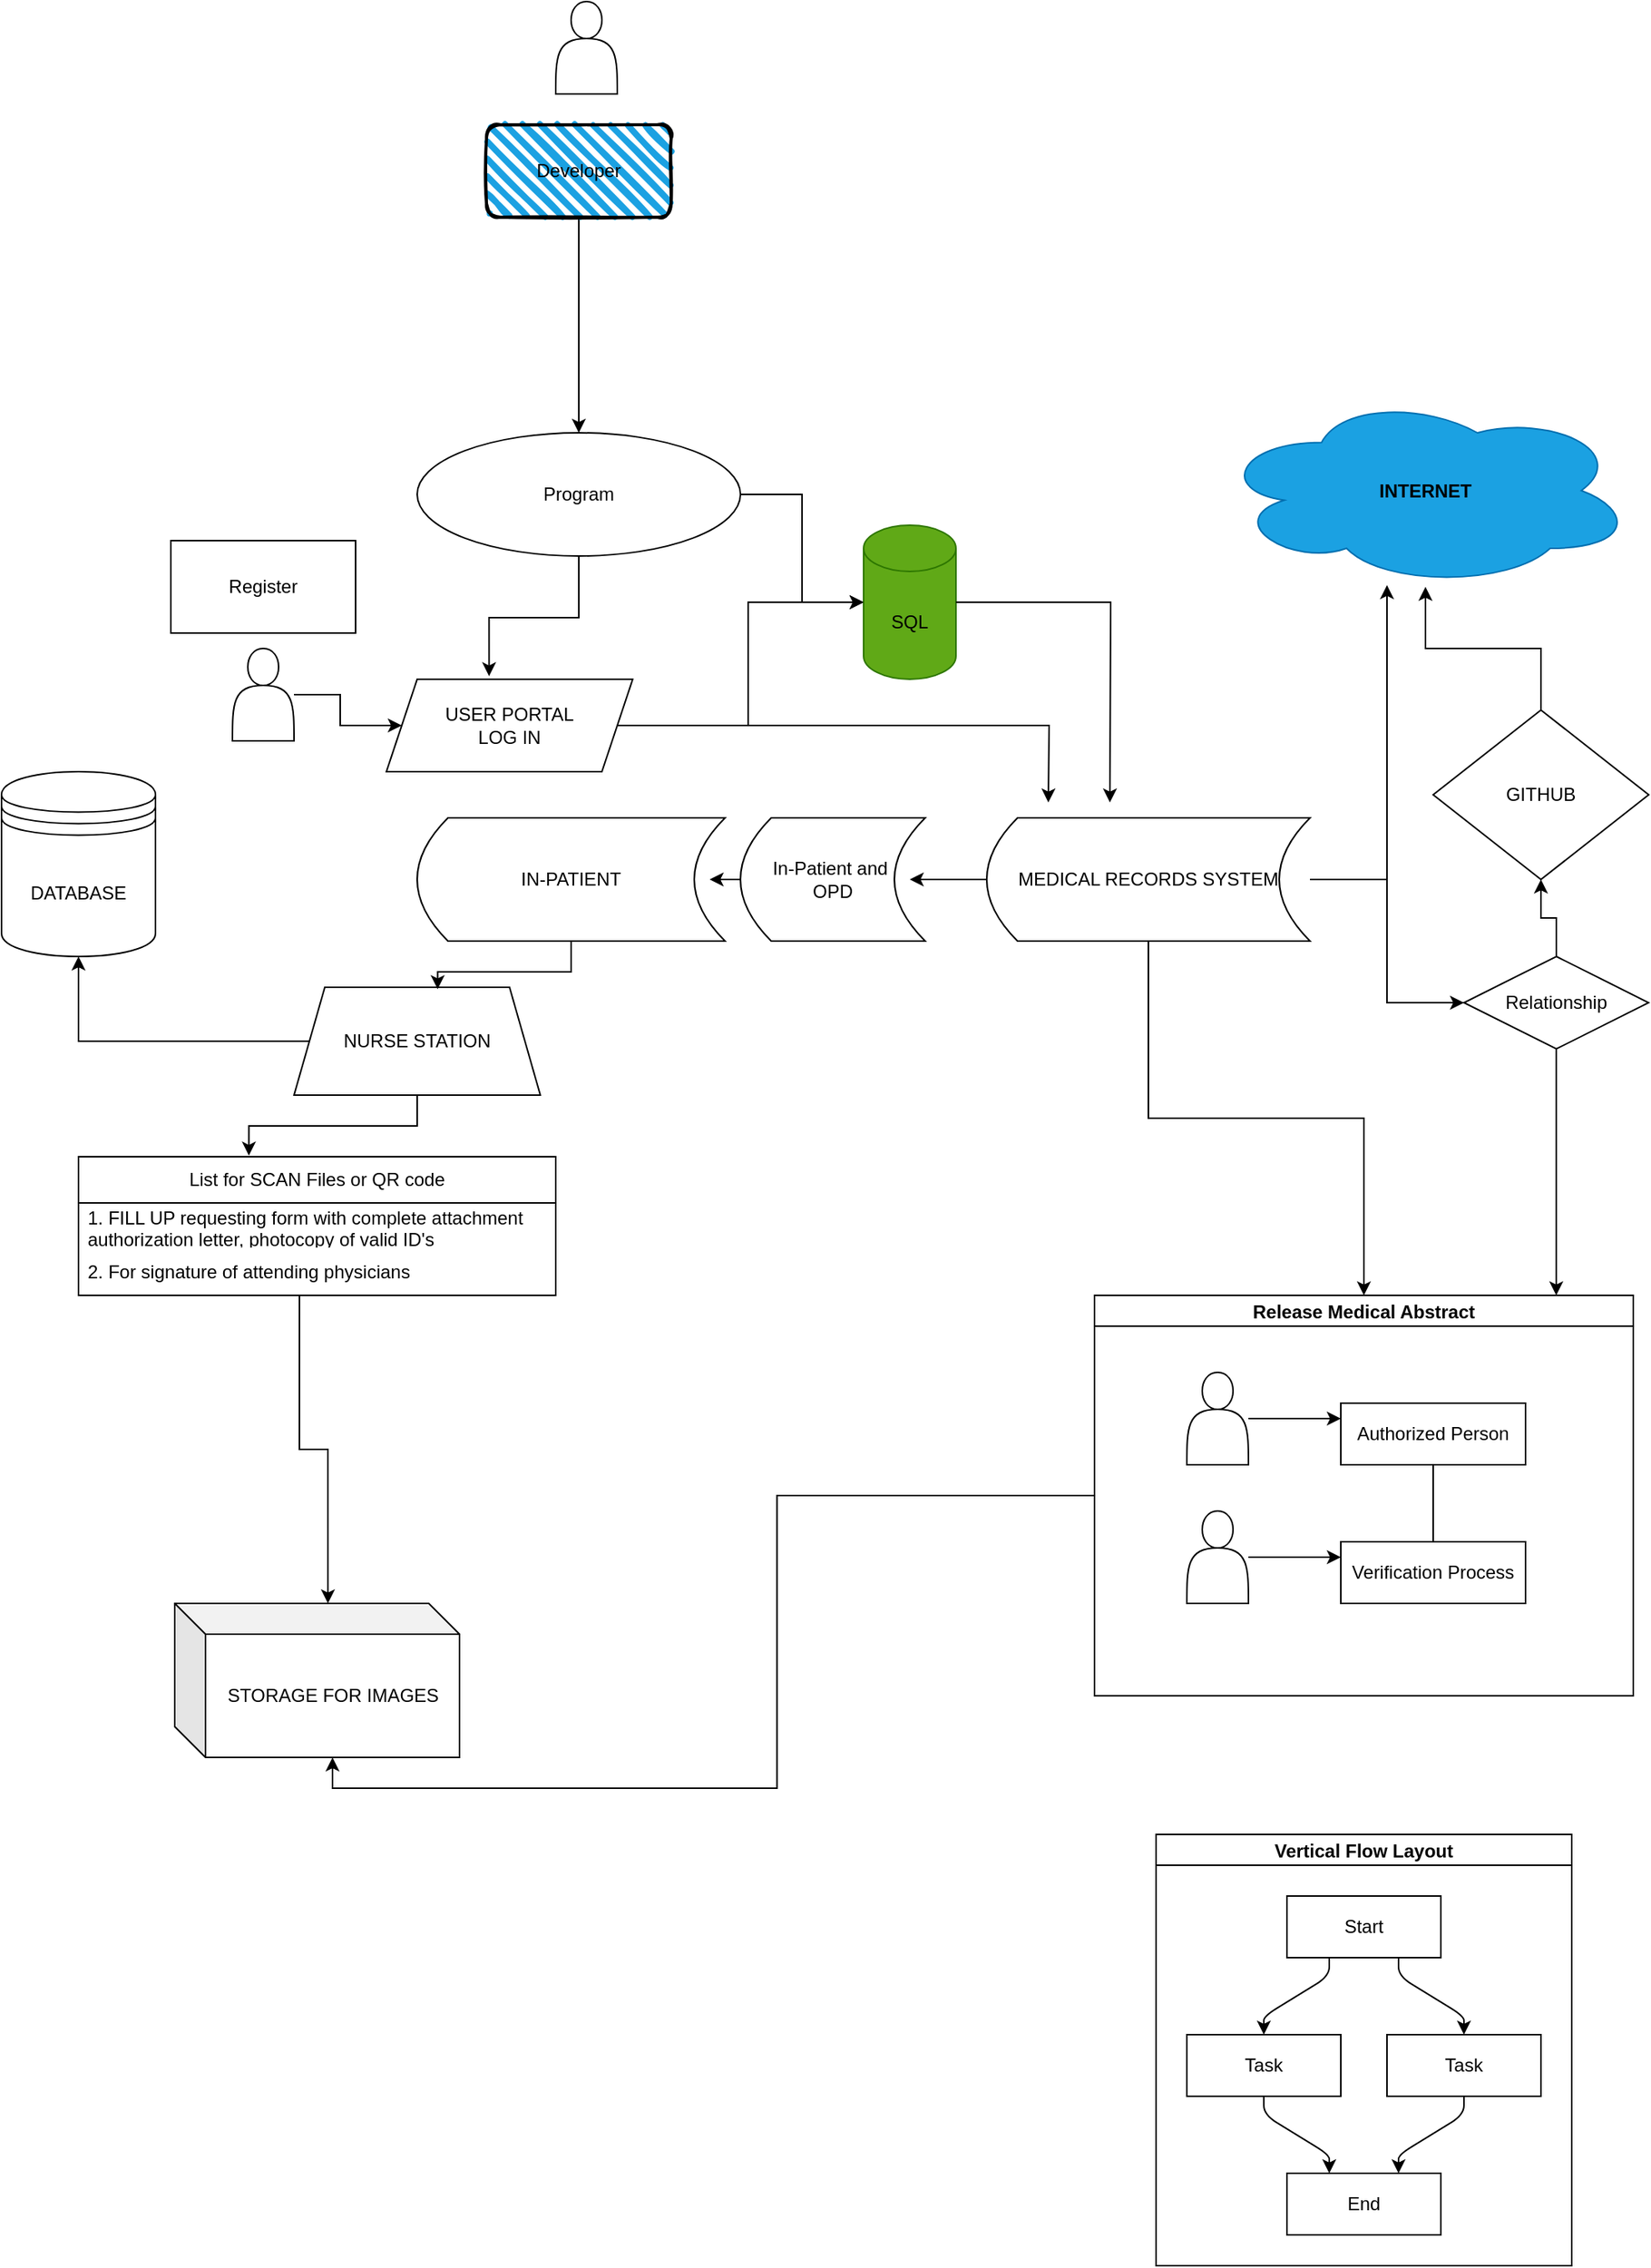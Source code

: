 <mxfile version="28.0.7">
  <diagram name="Page-1" id="QDbd5cY-bWXGp2kaQl07">
    <mxGraphModel dx="2501" dy="1863" grid="1" gridSize="10" guides="1" tooltips="1" connect="1" arrows="1" fold="1" page="1" pageScale="1" pageWidth="850" pageHeight="1100" math="0" shadow="0">
      <root>
        <mxCell id="0" />
        <mxCell id="1" parent="0" />
        <mxCell id="T_EyYF5P1BX6eirX32t8-1" value="Program" style="ellipse;whiteSpace=wrap;html=1;" parent="1" vertex="1">
          <mxGeometry x="-10" y="60" width="210" height="80" as="geometry" />
        </mxCell>
        <mxCell id="T_EyYF5P1BX6eirX32t8-4" style="edgeStyle=orthogonalEdgeStyle;rounded=0;orthogonalLoop=1;jettySize=auto;html=1;exitX=1;exitY=0.5;exitDx=0;exitDy=0;" parent="1" source="T_EyYF5P1BX6eirX32t8-2" target="T_EyYF5P1BX6eirX32t8-3" edge="1">
          <mxGeometry relative="1" as="geometry">
            <mxPoint x="230" y="230" as="targetPoint" />
          </mxGeometry>
        </mxCell>
        <mxCell id="T_EyYF5P1BX6eirX32t8-12" style="edgeStyle=orthogonalEdgeStyle;rounded=0;orthogonalLoop=1;jettySize=auto;html=1;" parent="1" source="T_EyYF5P1BX6eirX32t8-2" edge="1">
          <mxGeometry relative="1" as="geometry">
            <mxPoint x="400" y="300" as="targetPoint" />
          </mxGeometry>
        </mxCell>
        <mxCell id="T_EyYF5P1BX6eirX32t8-2" value="USER PORTAL&lt;br&gt;LOG IN" style="shape=parallelogram;perimeter=parallelogramPerimeter;whiteSpace=wrap;html=1;fixedSize=1;" parent="1" vertex="1">
          <mxGeometry x="-30" y="220" width="160" height="60" as="geometry" />
        </mxCell>
        <mxCell id="T_EyYF5P1BX6eirX32t8-3" value="&lt;font style=&quot;color: light-dark(rgb(0, 0, 0), rgb(255, 247, 249));&quot;&gt;SQL&lt;/font&gt;" style="shape=cylinder3;whiteSpace=wrap;html=1;boundedLbl=1;backgroundOutline=1;size=15;fillColor=#60a917;fontColor=#ffffff;strokeColor=#2D7600;" parent="1" vertex="1">
          <mxGeometry x="280" y="120" width="60" height="100" as="geometry" />
        </mxCell>
        <mxCell id="T_EyYF5P1BX6eirX32t8-5" style="edgeStyle=orthogonalEdgeStyle;rounded=0;orthogonalLoop=1;jettySize=auto;html=1;exitX=0.5;exitY=1;exitDx=0;exitDy=0;entryX=0.417;entryY=-0.033;entryDx=0;entryDy=0;entryPerimeter=0;" parent="1" source="T_EyYF5P1BX6eirX32t8-1" target="T_EyYF5P1BX6eirX32t8-2" edge="1">
          <mxGeometry relative="1" as="geometry" />
        </mxCell>
        <mxCell id="T_EyYF5P1BX6eirX32t8-55" value="" style="edgeStyle=orthogonalEdgeStyle;rounded=0;orthogonalLoop=1;jettySize=auto;html=1;exitX=1;exitY=0.5;exitDx=0;exitDy=0;" parent="1" source="T_EyYF5P1BX6eirX32t8-1" target="T_EyYF5P1BX6eirX32t8-3" edge="1">
          <mxGeometry relative="1" as="geometry">
            <mxPoint x="270" y="50" as="sourcePoint" />
          </mxGeometry>
        </mxCell>
        <mxCell id="T_EyYF5P1BX6eirX32t8-18" style="edgeStyle=orthogonalEdgeStyle;rounded=0;orthogonalLoop=1;jettySize=auto;html=1;" parent="1" source="T_EyYF5P1BX6eirX32t8-3" edge="1">
          <mxGeometry relative="1" as="geometry">
            <mxPoint x="440" y="300" as="targetPoint" />
            <mxPoint x="370" y="50" as="sourcePoint" />
          </mxGeometry>
        </mxCell>
        <mxCell id="T_EyYF5P1BX6eirX32t8-9" value="IN-PATIENT" style="shape=dataStorage;whiteSpace=wrap;html=1;fixedSize=1;" parent="1" vertex="1">
          <mxGeometry x="-10" y="310" width="200" height="80" as="geometry" />
        </mxCell>
        <mxCell id="T_EyYF5P1BX6eirX32t8-14" style="edgeStyle=orthogonalEdgeStyle;rounded=0;orthogonalLoop=1;jettySize=auto;html=1;" parent="1" source="T_EyYF5P1BX6eirX32t8-10" edge="1">
          <mxGeometry relative="1" as="geometry">
            <mxPoint x="310" y="350" as="targetPoint" />
          </mxGeometry>
        </mxCell>
        <mxCell id="T_EyYF5P1BX6eirX32t8-74" style="edgeStyle=orthogonalEdgeStyle;rounded=0;orthogonalLoop=1;jettySize=auto;html=1;" parent="1" source="T_EyYF5P1BX6eirX32t8-10" target="T_EyYF5P1BX6eirX32t8-23" edge="1">
          <mxGeometry relative="1" as="geometry">
            <Array as="points">
              <mxPoint x="620" y="350" />
            </Array>
          </mxGeometry>
        </mxCell>
        <mxCell id="T_EyYF5P1BX6eirX32t8-79" style="edgeStyle=orthogonalEdgeStyle;rounded=0;orthogonalLoop=1;jettySize=auto;html=1;entryX=0.5;entryY=0;entryDx=0;entryDy=0;" parent="1" source="T_EyYF5P1BX6eirX32t8-10" target="T_EyYF5P1BX6eirX32t8-47" edge="1">
          <mxGeometry relative="1" as="geometry" />
        </mxCell>
        <mxCell id="T_EyYF5P1BX6eirX32t8-82" style="edgeStyle=orthogonalEdgeStyle;rounded=0;orthogonalLoop=1;jettySize=auto;html=1;entryX=0;entryY=0.5;entryDx=0;entryDy=0;" parent="1" source="T_EyYF5P1BX6eirX32t8-10" target="T_EyYF5P1BX6eirX32t8-80" edge="1">
          <mxGeometry relative="1" as="geometry" />
        </mxCell>
        <mxCell id="T_EyYF5P1BX6eirX32t8-10" value="MEDICAL RECORDS SYSTEM" style="shape=dataStorage;whiteSpace=wrap;html=1;fixedSize=1;" parent="1" vertex="1">
          <mxGeometry x="360" y="310" width="210" height="80" as="geometry" />
        </mxCell>
        <mxCell id="T_EyYF5P1BX6eirX32t8-11" value="In-Patient and&amp;nbsp;&lt;div&gt;OPD&lt;/div&gt;" style="shape=dataStorage;whiteSpace=wrap;html=1;fixedSize=1;size=20;" parent="1" vertex="1">
          <mxGeometry x="200" y="310" width="120" height="80" as="geometry" />
        </mxCell>
        <mxCell id="T_EyYF5P1BX6eirX32t8-15" style="edgeStyle=orthogonalEdgeStyle;rounded=0;orthogonalLoop=1;jettySize=auto;html=1;" parent="1" source="T_EyYF5P1BX6eirX32t8-11" edge="1">
          <mxGeometry relative="1" as="geometry">
            <mxPoint x="180" y="350" as="targetPoint" />
          </mxGeometry>
        </mxCell>
        <mxCell id="T_EyYF5P1BX6eirX32t8-16" value="NURSE STATION" style="shape=trapezoid;perimeter=trapezoidPerimeter;whiteSpace=wrap;html=1;fixedSize=1;" parent="1" vertex="1">
          <mxGeometry x="-90" y="420" width="160" height="70" as="geometry" />
        </mxCell>
        <mxCell id="T_EyYF5P1BX6eirX32t8-17" style="edgeStyle=orthogonalEdgeStyle;rounded=0;orthogonalLoop=1;jettySize=auto;html=1;entryX=0.583;entryY=0.017;entryDx=0;entryDy=0;entryPerimeter=0;" parent="1" source="T_EyYF5P1BX6eirX32t8-9" target="T_EyYF5P1BX6eirX32t8-16" edge="1">
          <mxGeometry relative="1" as="geometry" />
        </mxCell>
        <mxCell id="T_EyYF5P1BX6eirX32t8-19" value="List for SCAN Files or QR code" style="swimlane;fontStyle=0;childLayout=stackLayout;horizontal=1;startSize=30;horizontalStack=0;resizeParent=1;resizeParentMax=0;resizeLast=0;collapsible=1;marginBottom=0;whiteSpace=wrap;html=1;" parent="1" vertex="1">
          <mxGeometry x="-230" y="530" width="310" height="90" as="geometry" />
        </mxCell>
        <mxCell id="T_EyYF5P1BX6eirX32t8-20" value="1. FILL UP requesting form with complete attachment authorization letter, photocopy of valid ID&#39;s" style="text;strokeColor=none;fillColor=none;align=left;verticalAlign=middle;spacingLeft=4;spacingRight=4;overflow=hidden;points=[[0,0.5],[1,0.5]];portConstraint=eastwest;rotatable=0;whiteSpace=wrap;html=1;" parent="T_EyYF5P1BX6eirX32t8-19" vertex="1">
          <mxGeometry y="30" width="310" height="30" as="geometry" />
        </mxCell>
        <mxCell id="T_EyYF5P1BX6eirX32t8-21" value="2. For signature of attending physicians" style="text;strokeColor=none;fillColor=none;align=left;verticalAlign=middle;spacingLeft=4;spacingRight=4;overflow=hidden;points=[[0,0.5],[1,0.5]];portConstraint=eastwest;rotatable=0;whiteSpace=wrap;html=1;" parent="T_EyYF5P1BX6eirX32t8-19" vertex="1">
          <mxGeometry y="60" width="310" height="30" as="geometry" />
        </mxCell>
        <mxCell id="T_EyYF5P1BX6eirX32t8-23" value="&lt;b&gt;&lt;font style=&quot;color: light-dark(rgb(0, 0, 0), rgb(255, 242, 251));&quot;&gt;INTERNET&lt;/font&gt;&lt;/b&gt;" style="ellipse;shape=cloud;whiteSpace=wrap;html=1;fillColor=#1ba1e2;fontColor=#ffffff;strokeColor=#006EAF;" parent="1" vertex="1">
          <mxGeometry x="510" y="35" width="270" height="125" as="geometry" />
        </mxCell>
        <mxCell id="T_EyYF5P1BX6eirX32t8-73" style="edgeStyle=orthogonalEdgeStyle;rounded=0;orthogonalLoop=1;jettySize=auto;html=1;" parent="1" source="T_EyYF5P1BX6eirX32t8-25" target="T_EyYF5P1BX6eirX32t8-23" edge="1">
          <mxGeometry relative="1" as="geometry" />
        </mxCell>
        <mxCell id="T_EyYF5P1BX6eirX32t8-25" value="GITHUB" style="rhombus;whiteSpace=wrap;html=1;" parent="1" vertex="1">
          <mxGeometry x="650" y="240" width="140" height="110" as="geometry" />
        </mxCell>
        <mxCell id="T_EyYF5P1BX6eirX32t8-27" value="STORAGE FOR IMAGES" style="shape=cube;whiteSpace=wrap;html=1;boundedLbl=1;backgroundOutline=1;darkOpacity=0.05;darkOpacity2=0.1;" parent="1" vertex="1">
          <mxGeometry x="-167.5" y="820" width="185" height="100" as="geometry" />
        </mxCell>
        <mxCell id="T_EyYF5P1BX6eirX32t8-28" style="edgeStyle=orthogonalEdgeStyle;rounded=0;orthogonalLoop=1;jettySize=auto;html=1;entryX=0.357;entryY=-0.008;entryDx=0;entryDy=0;entryPerimeter=0;" parent="1" source="T_EyYF5P1BX6eirX32t8-16" target="T_EyYF5P1BX6eirX32t8-19" edge="1">
          <mxGeometry relative="1" as="geometry" />
        </mxCell>
        <mxCell id="T_EyYF5P1BX6eirX32t8-37" value="Vertical Flow Layout" style="swimlane;startSize=20;horizontal=1;childLayout=flowLayout;flowOrientation=north;resizable=0;interRankCellSpacing=50;containerType=tree;fontSize=12;" parent="1" vertex="1">
          <mxGeometry x="470" y="970" width="270" height="280" as="geometry" />
        </mxCell>
        <mxCell id="T_EyYF5P1BX6eirX32t8-38" value="Start" style="whiteSpace=wrap;html=1;" parent="T_EyYF5P1BX6eirX32t8-37" vertex="1">
          <mxGeometry x="85" y="40" width="100" height="40" as="geometry" />
        </mxCell>
        <mxCell id="T_EyYF5P1BX6eirX32t8-39" value="Task" style="whiteSpace=wrap;html=1;" parent="T_EyYF5P1BX6eirX32t8-37" vertex="1">
          <mxGeometry x="20" y="130" width="100" height="40" as="geometry" />
        </mxCell>
        <mxCell id="T_EyYF5P1BX6eirX32t8-40" value="" style="html=1;rounded=1;curved=0;sourcePerimeterSpacing=0;targetPerimeterSpacing=0;startSize=6;endSize=6;noEdgeStyle=1;orthogonal=1;" parent="T_EyYF5P1BX6eirX32t8-37" source="T_EyYF5P1BX6eirX32t8-38" target="T_EyYF5P1BX6eirX32t8-39" edge="1">
          <mxGeometry relative="1" as="geometry">
            <Array as="points">
              <mxPoint x="112.5" y="92" />
              <mxPoint x="70" y="118" />
            </Array>
          </mxGeometry>
        </mxCell>
        <mxCell id="T_EyYF5P1BX6eirX32t8-41" value="Task" style="whiteSpace=wrap;html=1;" parent="T_EyYF5P1BX6eirX32t8-37" vertex="1">
          <mxGeometry x="150" y="130" width="100" height="40" as="geometry" />
        </mxCell>
        <mxCell id="T_EyYF5P1BX6eirX32t8-42" value="" style="html=1;rounded=1;curved=0;sourcePerimeterSpacing=0;targetPerimeterSpacing=0;startSize=6;endSize=6;noEdgeStyle=1;orthogonal=1;" parent="T_EyYF5P1BX6eirX32t8-37" source="T_EyYF5P1BX6eirX32t8-38" target="T_EyYF5P1BX6eirX32t8-41" edge="1">
          <mxGeometry relative="1" as="geometry">
            <Array as="points">
              <mxPoint x="157.5" y="92" />
              <mxPoint x="200" y="118" />
            </Array>
          </mxGeometry>
        </mxCell>
        <mxCell id="T_EyYF5P1BX6eirX32t8-43" value="End" style="whiteSpace=wrap;html=1;" parent="T_EyYF5P1BX6eirX32t8-37" vertex="1">
          <mxGeometry x="85" y="220" width="100" height="40" as="geometry" />
        </mxCell>
        <mxCell id="T_EyYF5P1BX6eirX32t8-44" value="" style="html=1;rounded=1;curved=0;sourcePerimeterSpacing=0;targetPerimeterSpacing=0;startSize=6;endSize=6;noEdgeStyle=1;orthogonal=1;" parent="T_EyYF5P1BX6eirX32t8-37" source="T_EyYF5P1BX6eirX32t8-39" target="T_EyYF5P1BX6eirX32t8-43" edge="1">
          <mxGeometry relative="1" as="geometry">
            <Array as="points">
              <mxPoint x="70" y="182" />
              <mxPoint x="112.5" y="208" />
            </Array>
          </mxGeometry>
        </mxCell>
        <mxCell id="T_EyYF5P1BX6eirX32t8-45" value="" style="html=1;rounded=1;curved=0;sourcePerimeterSpacing=0;targetPerimeterSpacing=0;startSize=6;endSize=6;noEdgeStyle=1;orthogonal=1;" parent="T_EyYF5P1BX6eirX32t8-37" source="T_EyYF5P1BX6eirX32t8-41" target="T_EyYF5P1BX6eirX32t8-43" edge="1">
          <mxGeometry relative="1" as="geometry">
            <Array as="points">
              <mxPoint x="200" y="182" />
              <mxPoint x="157.5" y="208" />
            </Array>
          </mxGeometry>
        </mxCell>
        <mxCell id="T_EyYF5P1BX6eirX32t8-46" value="DATABASE" style="shape=datastore;whiteSpace=wrap;html=1;" parent="1" vertex="1">
          <mxGeometry x="-280" y="280" width="100" height="120" as="geometry" />
        </mxCell>
        <mxCell id="T_EyYF5P1BX6eirX32t8-29" style="edgeStyle=orthogonalEdgeStyle;rounded=0;orthogonalLoop=1;jettySize=auto;html=1;entryX=0.538;entryY=0;entryDx=0;entryDy=0;entryPerimeter=0;exitX=0.463;exitY=1;exitDx=0;exitDy=0;exitPerimeter=0;" parent="1" source="T_EyYF5P1BX6eirX32t8-21" target="T_EyYF5P1BX6eirX32t8-27" edge="1">
          <mxGeometry relative="1" as="geometry">
            <mxPoint x="300" y="780" as="targetPoint" />
            <mxPoint x="90" y="635" as="sourcePoint" />
          </mxGeometry>
        </mxCell>
        <mxCell id="T_EyYF5P1BX6eirX32t8-47" value="Release Medical Abstract" style="swimlane;startSize=20;horizontal=1;containerType=tree;" parent="1" vertex="1">
          <mxGeometry x="430" y="620" width="350" height="260" as="geometry" />
        </mxCell>
        <mxCell id="T_EyYF5P1BX6eirX32t8-48" value="" style="edgeStyle=elbowEdgeStyle;elbow=vertical;sourcePerimeterSpacing=0;targetPerimeterSpacing=0;startArrow=none;endArrow=none;rounded=0;curved=0;" parent="T_EyYF5P1BX6eirX32t8-47" source="T_EyYF5P1BX6eirX32t8-49" target="T_EyYF5P1BX6eirX32t8-50" edge="1">
          <mxGeometry relative="1" as="geometry" />
        </mxCell>
        <mxCell id="T_EyYF5P1BX6eirX32t8-49" value="Authorized Person" style="whiteSpace=wrap;html=1;treeFolding=1;treeMoving=1;newEdgeStyle={&quot;edgeStyle&quot;:&quot;elbowEdgeStyle&quot;,&quot;startArrow&quot;:&quot;none&quot;,&quot;endArrow&quot;:&quot;none&quot;};" parent="T_EyYF5P1BX6eirX32t8-47" vertex="1">
          <mxGeometry x="160" y="70" width="120" height="40" as="geometry" />
        </mxCell>
        <mxCell id="T_EyYF5P1BX6eirX32t8-50" value="Verification Process" style="whiteSpace=wrap;html=1;treeFolding=1;treeMoving=1;newEdgeStyle={&quot;edgeStyle&quot;:&quot;elbowEdgeStyle&quot;,&quot;startArrow&quot;:&quot;none&quot;,&quot;endArrow&quot;:&quot;none&quot;};" parent="T_EyYF5P1BX6eirX32t8-47" vertex="1">
          <mxGeometry x="160" y="160" width="120" height="40" as="geometry" />
        </mxCell>
        <mxCell id="T_EyYF5P1BX6eirX32t8-66" style="edgeStyle=orthogonalEdgeStyle;rounded=0;orthogonalLoop=1;jettySize=auto;html=1;entryX=0;entryY=0.25;entryDx=0;entryDy=0;" parent="T_EyYF5P1BX6eirX32t8-47" source="T_EyYF5P1BX6eirX32t8-63" target="T_EyYF5P1BX6eirX32t8-49" edge="1">
          <mxGeometry relative="1" as="geometry" />
        </mxCell>
        <mxCell id="T_EyYF5P1BX6eirX32t8-63" value="" style="shape=actor;whiteSpace=wrap;html=1;" parent="T_EyYF5P1BX6eirX32t8-47" vertex="1">
          <mxGeometry x="60" y="50" width="40" height="60" as="geometry" />
        </mxCell>
        <mxCell id="T_EyYF5P1BX6eirX32t8-65" style="edgeStyle=orthogonalEdgeStyle;rounded=0;orthogonalLoop=1;jettySize=auto;html=1;entryX=0;entryY=0.25;entryDx=0;entryDy=0;" parent="T_EyYF5P1BX6eirX32t8-47" source="T_EyYF5P1BX6eirX32t8-64" target="T_EyYF5P1BX6eirX32t8-50" edge="1">
          <mxGeometry relative="1" as="geometry" />
        </mxCell>
        <mxCell id="T_EyYF5P1BX6eirX32t8-64" value="" style="shape=actor;whiteSpace=wrap;html=1;" parent="T_EyYF5P1BX6eirX32t8-47" vertex="1">
          <mxGeometry x="60" y="140" width="40" height="60" as="geometry" />
        </mxCell>
        <mxCell id="T_EyYF5P1BX6eirX32t8-67" style="edgeStyle=orthogonalEdgeStyle;rounded=0;orthogonalLoop=1;jettySize=auto;html=1;entryX=0.5;entryY=0;entryDx=0;entryDy=0;" parent="1" source="T_EyYF5P1BX6eirX32t8-52" target="T_EyYF5P1BX6eirX32t8-1" edge="1">
          <mxGeometry relative="1" as="geometry" />
        </mxCell>
        <mxCell id="T_EyYF5P1BX6eirX32t8-52" value="Developer" style="rounded=1;whiteSpace=wrap;html=1;strokeWidth=2;fillWeight=4;hachureGap=8;hachureAngle=45;fillColor=#1ba1e2;sketch=1;" parent="1" vertex="1">
          <mxGeometry x="35" y="-140" width="120" height="60" as="geometry" />
        </mxCell>
        <mxCell id="T_EyYF5P1BX6eirX32t8-61" value="" style="shape=actor;whiteSpace=wrap;html=1;" parent="1" vertex="1">
          <mxGeometry x="80" y="-220" width="40" height="60" as="geometry" />
        </mxCell>
        <mxCell id="T_EyYF5P1BX6eirX32t8-71" style="edgeStyle=orthogonalEdgeStyle;rounded=0;orthogonalLoop=1;jettySize=auto;html=1;" parent="1" source="T_EyYF5P1BX6eirX32t8-62" target="T_EyYF5P1BX6eirX32t8-2" edge="1">
          <mxGeometry relative="1" as="geometry" />
        </mxCell>
        <mxCell id="T_EyYF5P1BX6eirX32t8-62" value="" style="shape=actor;whiteSpace=wrap;html=1;" parent="1" vertex="1">
          <mxGeometry x="-130" y="200" width="40" height="60" as="geometry" />
        </mxCell>
        <mxCell id="T_EyYF5P1BX6eirX32t8-75" style="edgeStyle=orthogonalEdgeStyle;rounded=0;orthogonalLoop=1;jettySize=auto;html=1;entryX=0;entryY=0;entryDx=102.5;entryDy=100;entryPerimeter=0;" parent="1" source="T_EyYF5P1BX6eirX32t8-47" target="T_EyYF5P1BX6eirX32t8-27" edge="1">
          <mxGeometry relative="1" as="geometry" />
        </mxCell>
        <mxCell id="T_EyYF5P1BX6eirX32t8-77" style="edgeStyle=orthogonalEdgeStyle;rounded=0;orthogonalLoop=1;jettySize=auto;html=1;" parent="1" source="T_EyYF5P1BX6eirX32t8-16" target="T_EyYF5P1BX6eirX32t8-46" edge="1">
          <mxGeometry relative="1" as="geometry" />
        </mxCell>
        <mxCell id="T_EyYF5P1BX6eirX32t8-81" style="edgeStyle=orthogonalEdgeStyle;rounded=0;orthogonalLoop=1;jettySize=auto;html=1;entryX=0.5;entryY=1;entryDx=0;entryDy=0;" parent="1" source="T_EyYF5P1BX6eirX32t8-80" target="T_EyYF5P1BX6eirX32t8-25" edge="1">
          <mxGeometry relative="1" as="geometry" />
        </mxCell>
        <mxCell id="T_EyYF5P1BX6eirX32t8-80" value="Relationship" style="shape=rhombus;perimeter=rhombusPerimeter;whiteSpace=wrap;html=1;align=center;" parent="1" vertex="1">
          <mxGeometry x="670" y="400" width="120" height="60" as="geometry" />
        </mxCell>
        <mxCell id="T_EyYF5P1BX6eirX32t8-83" style="edgeStyle=orthogonalEdgeStyle;rounded=0;orthogonalLoop=1;jettySize=auto;html=1;entryX=0.857;entryY=0;entryDx=0;entryDy=0;entryPerimeter=0;" parent="1" source="T_EyYF5P1BX6eirX32t8-80" target="T_EyYF5P1BX6eirX32t8-47" edge="1">
          <mxGeometry relative="1" as="geometry" />
        </mxCell>
        <mxCell id="AOKWNHhB3Vbcr-AJ7ky2-1" value="Register" style="rounded=0;whiteSpace=wrap;html=1;" vertex="1" parent="1">
          <mxGeometry x="-170" y="130" width="120" height="60" as="geometry" />
        </mxCell>
      </root>
    </mxGraphModel>
  </diagram>
</mxfile>
